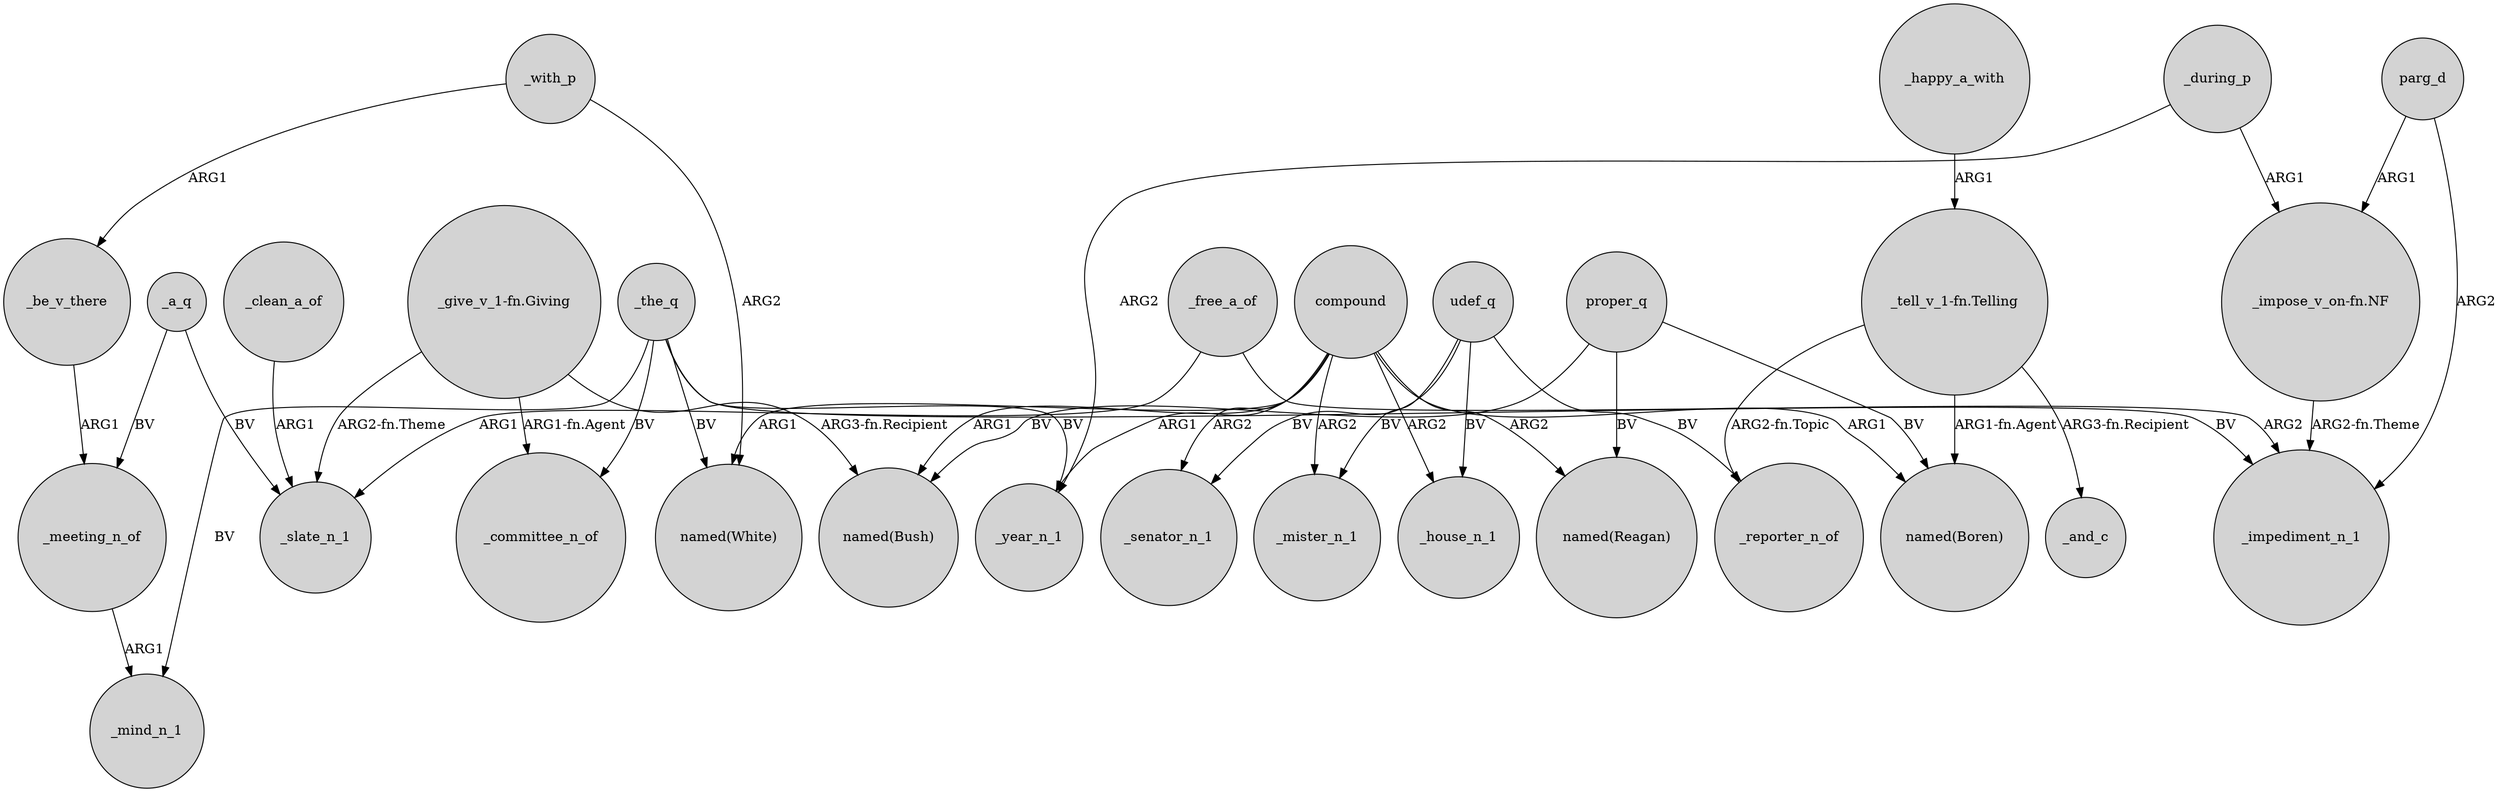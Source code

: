 digraph {
	node [shape=circle style=filled]
	_with_p -> "named(White)" [label=ARG2]
	udef_q -> _senator_n_1 [label=BV]
	parg_d -> "_impose_v_on-fn.NF" [label=ARG1]
	_the_q -> _mind_n_1 [label=BV]
	_with_p -> _be_v_there [label=ARG1]
	compound -> _house_n_1 [label=ARG2]
	compound -> _mister_n_1 [label=ARG2]
	udef_q -> _mister_n_1 [label=BV]
	"_impose_v_on-fn.NF" -> _impediment_n_1 [label="ARG2-fn.Theme"]
	_the_q -> _committee_n_of [label=BV]
	_clean_a_of -> _slate_n_1 [label=ARG1]
	_meeting_n_of -> _mind_n_1 [label=ARG1]
	_a_q -> _meeting_n_of [label=BV]
	"_tell_v_1-fn.Telling" -> _reporter_n_of [label="ARG2-fn.Topic"]
	udef_q -> _house_n_1 [label=BV]
	"_tell_v_1-fn.Telling" -> _and_c [label="ARG3-fn.Recipient"]
	compound -> "named(Boren)" [label=ARG1]
	_the_q -> _impediment_n_1 [label=BV]
	_during_p -> "_impose_v_on-fn.NF" [label=ARG1]
	"_give_v_1-fn.Giving" -> "named(Bush)" [label="ARG3-fn.Recipient"]
	"_give_v_1-fn.Giving" -> _committee_n_of [label="ARG1-fn.Agent"]
	_the_q -> "named(White)" [label=BV]
	_during_p -> _year_n_1 [label=ARG2]
	parg_d -> _impediment_n_1 [label=ARG2]
	_free_a_of -> _impediment_n_1 [label=ARG2]
	compound -> _senator_n_1 [label=ARG2]
	udef_q -> _reporter_n_of [label=BV]
	proper_q -> "named(Bush)" [label=BV]
	proper_q -> "named(Boren)" [label=BV]
	_a_q -> _slate_n_1 [label=BV]
	_the_q -> _year_n_1 [label=BV]
	proper_q -> "named(Reagan)" [label=BV]
	compound -> "named(Reagan)" [label=ARG2]
	_be_v_there -> _meeting_n_of [label=ARG1]
	_free_a_of -> _slate_n_1 [label=ARG1]
	"_give_v_1-fn.Giving" -> _slate_n_1 [label="ARG2-fn.Theme"]
	compound -> "named(White)" [label=ARG1]
	_happy_a_with -> "_tell_v_1-fn.Telling" [label=ARG1]
	compound -> _year_n_1 [label=ARG1]
	"_tell_v_1-fn.Telling" -> "named(Boren)" [label="ARG1-fn.Agent"]
	compound -> "named(Bush)" [label=ARG1]
}
